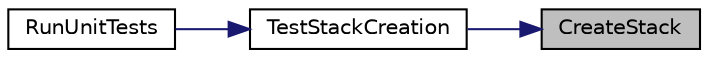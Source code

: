 digraph "CreateStack"
{
 // LATEX_PDF_SIZE
  edge [fontname="Helvetica",fontsize="10",labelfontname="Helvetica",labelfontsize="10"];
  node [fontname="Helvetica",fontsize="10",shape=record];
  rankdir="RL";
  Node1 [label="CreateStack",height=0.2,width=0.4,color="black", fillcolor="grey75", style="filled", fontcolor="black",tooltip=" "];
  Node1 -> Node2 [dir="back",color="midnightblue",fontsize="10",style="solid",fontname="Helvetica"];
  Node2 [label="TestStackCreation",height=0.2,width=0.4,color="black", fillcolor="white", style="filled",URL="$_tests_8h.html#a1eedcb60885450fca9817e710eec9e2c",tooltip="tests stack creation"];
  Node2 -> Node3 [dir="back",color="midnightblue",fontsize="10",style="solid",fontname="Helvetica"];
  Node3 [label="RunUnitTests",height=0.2,width=0.4,color="black", fillcolor="white", style="filled",URL="$_tests_8h.html#aa97a9cda58fa10ff835b18f62ca5ac81",tooltip=" "];
}
